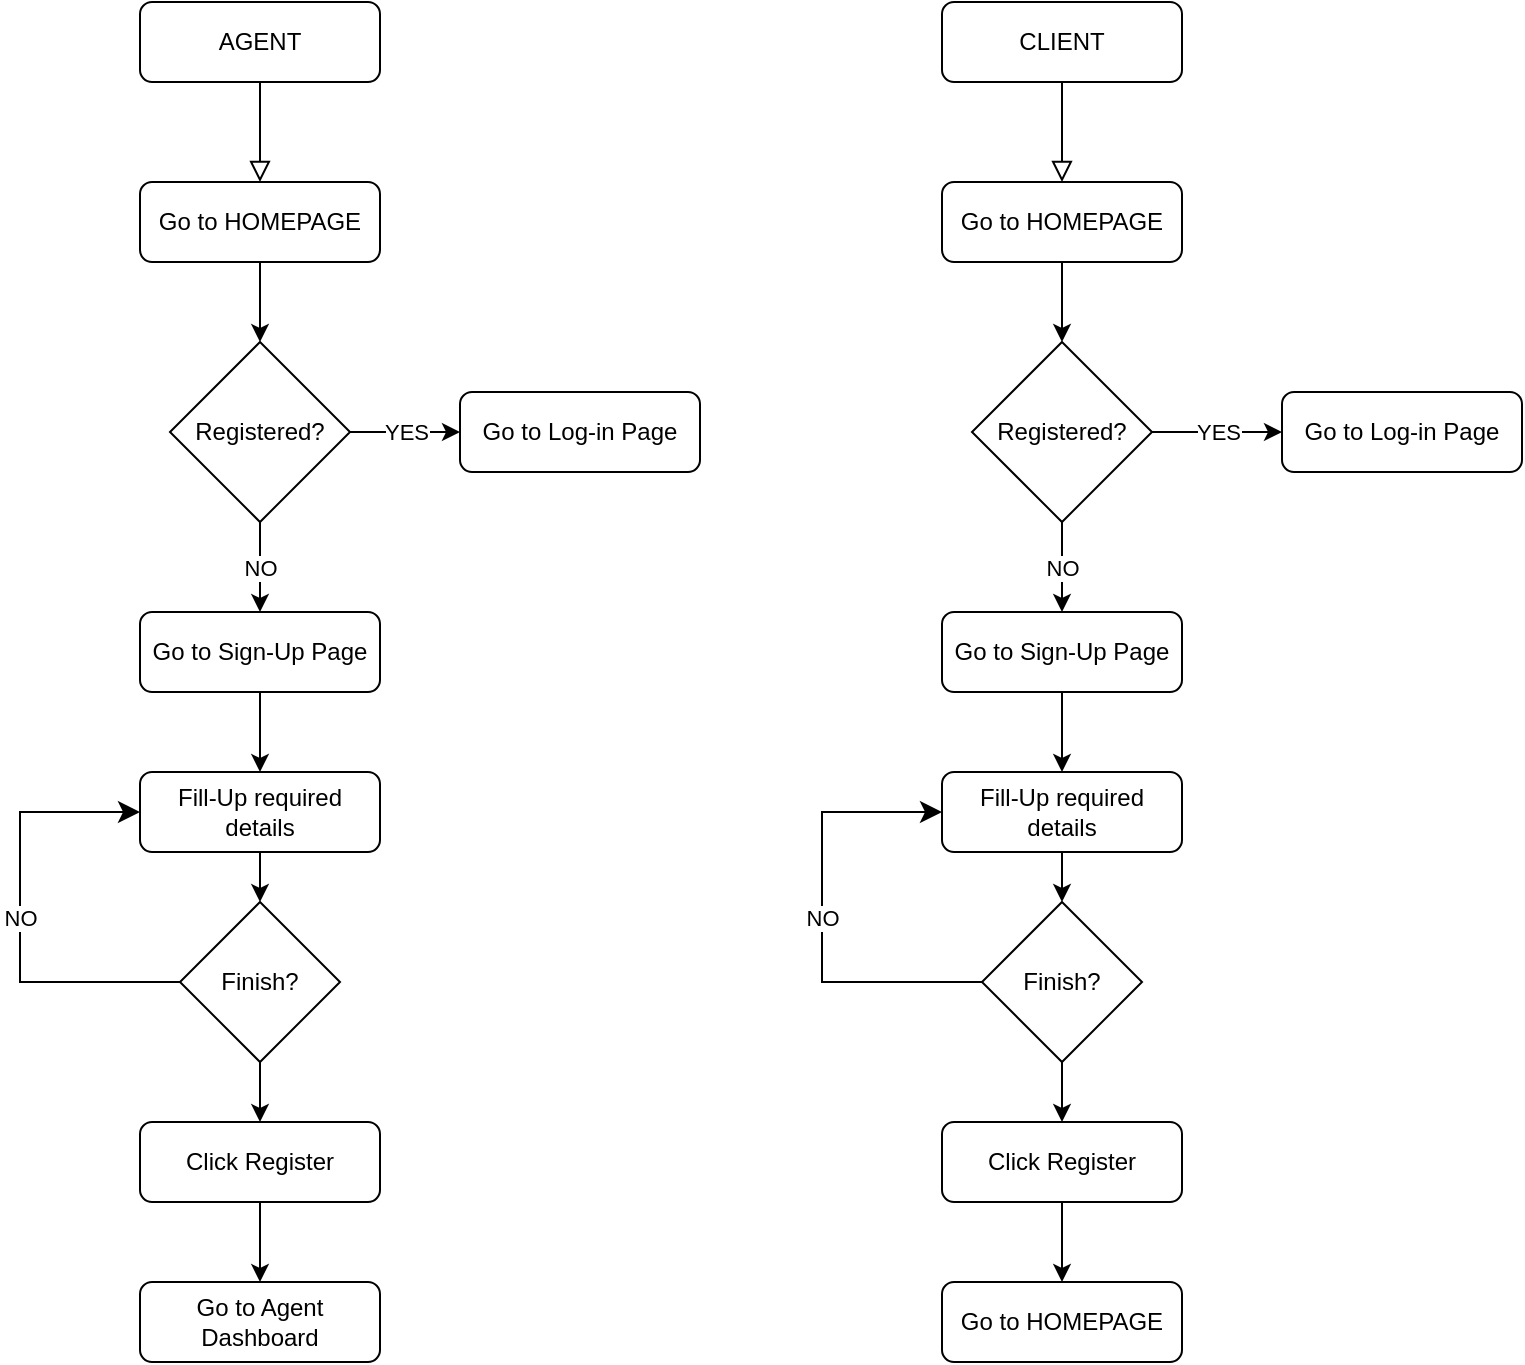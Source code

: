 <mxfile version="21.2.4" type="device">
  <diagram id="C5RBs43oDa-KdzZeNtuy" name="Page-1">
    <mxGraphModel dx="1120" dy="452" grid="1" gridSize="10" guides="1" tooltips="1" connect="1" arrows="1" fold="1" page="1" pageScale="1" pageWidth="827" pageHeight="1169" math="0" shadow="0">
      <root>
        <mxCell id="WIyWlLk6GJQsqaUBKTNV-0" />
        <mxCell id="WIyWlLk6GJQsqaUBKTNV-1" parent="WIyWlLk6GJQsqaUBKTNV-0" />
        <mxCell id="WIyWlLk6GJQsqaUBKTNV-2" value="" style="rounded=0;html=1;jettySize=auto;orthogonalLoop=1;fontSize=11;endArrow=block;endFill=0;endSize=8;strokeWidth=1;shadow=0;labelBackgroundColor=none;edgeStyle=orthogonalEdgeStyle;" parent="WIyWlLk6GJQsqaUBKTNV-1" source="WIyWlLk6GJQsqaUBKTNV-3" edge="1">
          <mxGeometry relative="1" as="geometry">
            <mxPoint x="170" y="170" as="targetPoint" />
          </mxGeometry>
        </mxCell>
        <mxCell id="WIyWlLk6GJQsqaUBKTNV-3" value="AGENT" style="rounded=1;whiteSpace=wrap;html=1;fontSize=12;glass=0;strokeWidth=1;shadow=0;" parent="WIyWlLk6GJQsqaUBKTNV-1" vertex="1">
          <mxGeometry x="110" y="80" width="120" height="40" as="geometry" />
        </mxCell>
        <mxCell id="ePD_z_ktD3oKvXC0U2cv-2" value="" style="edgeStyle=orthogonalEdgeStyle;rounded=0;orthogonalLoop=1;jettySize=auto;html=1;" edge="1" parent="WIyWlLk6GJQsqaUBKTNV-1" source="ePD_z_ktD3oKvXC0U2cv-0" target="ePD_z_ktD3oKvXC0U2cv-1">
          <mxGeometry relative="1" as="geometry" />
        </mxCell>
        <mxCell id="ePD_z_ktD3oKvXC0U2cv-0" value="Go to HOMEPAGE" style="rounded=1;whiteSpace=wrap;html=1;fontSize=12;glass=0;strokeWidth=1;shadow=0;" vertex="1" parent="WIyWlLk6GJQsqaUBKTNV-1">
          <mxGeometry x="110" y="170" width="120" height="40" as="geometry" />
        </mxCell>
        <mxCell id="ePD_z_ktD3oKvXC0U2cv-4" value="YES" style="edgeStyle=orthogonalEdgeStyle;rounded=0;orthogonalLoop=1;jettySize=auto;html=1;entryX=0;entryY=0.5;entryDx=0;entryDy=0;" edge="1" parent="WIyWlLk6GJQsqaUBKTNV-1" source="ePD_z_ktD3oKvXC0U2cv-1" target="ePD_z_ktD3oKvXC0U2cv-3">
          <mxGeometry relative="1" as="geometry">
            <mxPoint x="280" y="295" as="targetPoint" />
          </mxGeometry>
        </mxCell>
        <mxCell id="ePD_z_ktD3oKvXC0U2cv-7" value="NO" style="edgeStyle=orthogonalEdgeStyle;rounded=0;orthogonalLoop=1;jettySize=auto;html=1;" edge="1" parent="WIyWlLk6GJQsqaUBKTNV-1" source="ePD_z_ktD3oKvXC0U2cv-1" target="ePD_z_ktD3oKvXC0U2cv-5">
          <mxGeometry relative="1" as="geometry" />
        </mxCell>
        <mxCell id="ePD_z_ktD3oKvXC0U2cv-1" value="Registered?" style="rhombus;whiteSpace=wrap;html=1;" vertex="1" parent="WIyWlLk6GJQsqaUBKTNV-1">
          <mxGeometry x="125" y="250" width="90" height="90" as="geometry" />
        </mxCell>
        <mxCell id="ePD_z_ktD3oKvXC0U2cv-3" value="Go to Log-in Page" style="rounded=1;whiteSpace=wrap;html=1;fontSize=12;glass=0;strokeWidth=1;shadow=0;" vertex="1" parent="WIyWlLk6GJQsqaUBKTNV-1">
          <mxGeometry x="270" y="275" width="120" height="40" as="geometry" />
        </mxCell>
        <mxCell id="ePD_z_ktD3oKvXC0U2cv-9" value="" style="edgeStyle=orthogonalEdgeStyle;rounded=0;orthogonalLoop=1;jettySize=auto;html=1;" edge="1" parent="WIyWlLk6GJQsqaUBKTNV-1" source="ePD_z_ktD3oKvXC0U2cv-5" target="ePD_z_ktD3oKvXC0U2cv-8">
          <mxGeometry relative="1" as="geometry" />
        </mxCell>
        <mxCell id="ePD_z_ktD3oKvXC0U2cv-5" value="Go to Sign-Up Page" style="rounded=1;whiteSpace=wrap;html=1;fontSize=12;glass=0;strokeWidth=1;shadow=0;" vertex="1" parent="WIyWlLk6GJQsqaUBKTNV-1">
          <mxGeometry x="110" y="385" width="120" height="40" as="geometry" />
        </mxCell>
        <mxCell id="ePD_z_ktD3oKvXC0U2cv-12" value="" style="edgeStyle=orthogonalEdgeStyle;rounded=0;orthogonalLoop=1;jettySize=auto;html=1;" edge="1" parent="WIyWlLk6GJQsqaUBKTNV-1" source="ePD_z_ktD3oKvXC0U2cv-8" target="ePD_z_ktD3oKvXC0U2cv-10">
          <mxGeometry relative="1" as="geometry" />
        </mxCell>
        <mxCell id="ePD_z_ktD3oKvXC0U2cv-8" value="Fill-Up required details" style="rounded=1;whiteSpace=wrap;html=1;fontSize=12;glass=0;strokeWidth=1;shadow=0;" vertex="1" parent="WIyWlLk6GJQsqaUBKTNV-1">
          <mxGeometry x="110" y="465" width="120" height="40" as="geometry" />
        </mxCell>
        <mxCell id="ePD_z_ktD3oKvXC0U2cv-13" value="" style="edgeStyle=orthogonalEdgeStyle;rounded=0;orthogonalLoop=1;jettySize=auto;html=1;" edge="1" parent="WIyWlLk6GJQsqaUBKTNV-1" source="ePD_z_ktD3oKvXC0U2cv-10" target="ePD_z_ktD3oKvXC0U2cv-11">
          <mxGeometry relative="1" as="geometry" />
        </mxCell>
        <mxCell id="ePD_z_ktD3oKvXC0U2cv-10" value="Finish?" style="rhombus;whiteSpace=wrap;html=1;" vertex="1" parent="WIyWlLk6GJQsqaUBKTNV-1">
          <mxGeometry x="130" y="530" width="80" height="80" as="geometry" />
        </mxCell>
        <mxCell id="ePD_z_ktD3oKvXC0U2cv-15" value="" style="edgeStyle=orthogonalEdgeStyle;rounded=0;orthogonalLoop=1;jettySize=auto;html=1;" edge="1" parent="WIyWlLk6GJQsqaUBKTNV-1" source="ePD_z_ktD3oKvXC0U2cv-11" target="ePD_z_ktD3oKvXC0U2cv-14">
          <mxGeometry relative="1" as="geometry" />
        </mxCell>
        <mxCell id="ePD_z_ktD3oKvXC0U2cv-11" value="Click Register" style="rounded=1;whiteSpace=wrap;html=1;fontSize=12;glass=0;strokeWidth=1;shadow=0;" vertex="1" parent="WIyWlLk6GJQsqaUBKTNV-1">
          <mxGeometry x="110" y="640" width="120" height="40" as="geometry" />
        </mxCell>
        <mxCell id="ePD_z_ktD3oKvXC0U2cv-14" value="Go to Agent Dashboard" style="rounded=1;whiteSpace=wrap;html=1;fontSize=12;glass=0;strokeWidth=1;shadow=0;" vertex="1" parent="WIyWlLk6GJQsqaUBKTNV-1">
          <mxGeometry x="110" y="720" width="120" height="40" as="geometry" />
        </mxCell>
        <mxCell id="ePD_z_ktD3oKvXC0U2cv-16" value="NO" style="edgeStyle=elbowEdgeStyle;elbow=horizontal;endArrow=classic;html=1;curved=0;rounded=0;endSize=8;startSize=8;exitX=0;exitY=0.5;exitDx=0;exitDy=0;entryX=0;entryY=0.5;entryDx=0;entryDy=0;" edge="1" parent="WIyWlLk6GJQsqaUBKTNV-1" source="ePD_z_ktD3oKvXC0U2cv-10" target="ePD_z_ktD3oKvXC0U2cv-8">
          <mxGeometry width="50" height="50" relative="1" as="geometry">
            <mxPoint x="340" y="640" as="sourcePoint" />
            <mxPoint x="390" y="590" as="targetPoint" />
            <Array as="points">
              <mxPoint x="50" y="530" />
            </Array>
          </mxGeometry>
        </mxCell>
        <mxCell id="ePD_z_ktD3oKvXC0U2cv-17" value="" style="rounded=0;html=1;jettySize=auto;orthogonalLoop=1;fontSize=11;endArrow=block;endFill=0;endSize=8;strokeWidth=1;shadow=0;labelBackgroundColor=none;edgeStyle=orthogonalEdgeStyle;" edge="1" parent="WIyWlLk6GJQsqaUBKTNV-1" source="ePD_z_ktD3oKvXC0U2cv-18">
          <mxGeometry relative="1" as="geometry">
            <mxPoint x="571" y="170" as="targetPoint" />
          </mxGeometry>
        </mxCell>
        <mxCell id="ePD_z_ktD3oKvXC0U2cv-18" value="CLIENT" style="rounded=1;whiteSpace=wrap;html=1;fontSize=12;glass=0;strokeWidth=1;shadow=0;" vertex="1" parent="WIyWlLk6GJQsqaUBKTNV-1">
          <mxGeometry x="511" y="80" width="120" height="40" as="geometry" />
        </mxCell>
        <mxCell id="ePD_z_ktD3oKvXC0U2cv-19" value="" style="edgeStyle=orthogonalEdgeStyle;rounded=0;orthogonalLoop=1;jettySize=auto;html=1;" edge="1" parent="WIyWlLk6GJQsqaUBKTNV-1" source="ePD_z_ktD3oKvXC0U2cv-20" target="ePD_z_ktD3oKvXC0U2cv-23">
          <mxGeometry relative="1" as="geometry" />
        </mxCell>
        <mxCell id="ePD_z_ktD3oKvXC0U2cv-20" value="Go to HOMEPAGE" style="rounded=1;whiteSpace=wrap;html=1;fontSize=12;glass=0;strokeWidth=1;shadow=0;" vertex="1" parent="WIyWlLk6GJQsqaUBKTNV-1">
          <mxGeometry x="511" y="170" width="120" height="40" as="geometry" />
        </mxCell>
        <mxCell id="ePD_z_ktD3oKvXC0U2cv-21" value="YES" style="edgeStyle=orthogonalEdgeStyle;rounded=0;orthogonalLoop=1;jettySize=auto;html=1;" edge="1" parent="WIyWlLk6GJQsqaUBKTNV-1" source="ePD_z_ktD3oKvXC0U2cv-23" target="ePD_z_ktD3oKvXC0U2cv-24">
          <mxGeometry relative="1" as="geometry" />
        </mxCell>
        <mxCell id="ePD_z_ktD3oKvXC0U2cv-22" value="NO" style="edgeStyle=orthogonalEdgeStyle;rounded=0;orthogonalLoop=1;jettySize=auto;html=1;" edge="1" parent="WIyWlLk6GJQsqaUBKTNV-1" source="ePD_z_ktD3oKvXC0U2cv-23" target="ePD_z_ktD3oKvXC0U2cv-26">
          <mxGeometry relative="1" as="geometry" />
        </mxCell>
        <mxCell id="ePD_z_ktD3oKvXC0U2cv-23" value="Registered?" style="rhombus;whiteSpace=wrap;html=1;" vertex="1" parent="WIyWlLk6GJQsqaUBKTNV-1">
          <mxGeometry x="526" y="250" width="90" height="90" as="geometry" />
        </mxCell>
        <mxCell id="ePD_z_ktD3oKvXC0U2cv-24" value="Go to Log-in Page" style="rounded=1;whiteSpace=wrap;html=1;fontSize=12;glass=0;strokeWidth=1;shadow=0;" vertex="1" parent="WIyWlLk6GJQsqaUBKTNV-1">
          <mxGeometry x="681" y="275" width="120" height="40" as="geometry" />
        </mxCell>
        <mxCell id="ePD_z_ktD3oKvXC0U2cv-25" value="" style="edgeStyle=orthogonalEdgeStyle;rounded=0;orthogonalLoop=1;jettySize=auto;html=1;" edge="1" parent="WIyWlLk6GJQsqaUBKTNV-1" source="ePD_z_ktD3oKvXC0U2cv-26" target="ePD_z_ktD3oKvXC0U2cv-28">
          <mxGeometry relative="1" as="geometry" />
        </mxCell>
        <mxCell id="ePD_z_ktD3oKvXC0U2cv-26" value="Go to Sign-Up Page" style="rounded=1;whiteSpace=wrap;html=1;fontSize=12;glass=0;strokeWidth=1;shadow=0;" vertex="1" parent="WIyWlLk6GJQsqaUBKTNV-1">
          <mxGeometry x="511" y="385" width="120" height="40" as="geometry" />
        </mxCell>
        <mxCell id="ePD_z_ktD3oKvXC0U2cv-27" value="" style="edgeStyle=orthogonalEdgeStyle;rounded=0;orthogonalLoop=1;jettySize=auto;html=1;" edge="1" parent="WIyWlLk6GJQsqaUBKTNV-1" source="ePD_z_ktD3oKvXC0U2cv-28" target="ePD_z_ktD3oKvXC0U2cv-30">
          <mxGeometry relative="1" as="geometry" />
        </mxCell>
        <mxCell id="ePD_z_ktD3oKvXC0U2cv-28" value="Fill-Up required details" style="rounded=1;whiteSpace=wrap;html=1;fontSize=12;glass=0;strokeWidth=1;shadow=0;" vertex="1" parent="WIyWlLk6GJQsqaUBKTNV-1">
          <mxGeometry x="511" y="465" width="120" height="40" as="geometry" />
        </mxCell>
        <mxCell id="ePD_z_ktD3oKvXC0U2cv-29" value="" style="edgeStyle=orthogonalEdgeStyle;rounded=0;orthogonalLoop=1;jettySize=auto;html=1;" edge="1" parent="WIyWlLk6GJQsqaUBKTNV-1" source="ePD_z_ktD3oKvXC0U2cv-30" target="ePD_z_ktD3oKvXC0U2cv-32">
          <mxGeometry relative="1" as="geometry" />
        </mxCell>
        <mxCell id="ePD_z_ktD3oKvXC0U2cv-30" value="Finish?" style="rhombus;whiteSpace=wrap;html=1;" vertex="1" parent="WIyWlLk6GJQsqaUBKTNV-1">
          <mxGeometry x="531" y="530" width="80" height="80" as="geometry" />
        </mxCell>
        <mxCell id="ePD_z_ktD3oKvXC0U2cv-31" value="" style="edgeStyle=orthogonalEdgeStyle;rounded=0;orthogonalLoop=1;jettySize=auto;html=1;" edge="1" parent="WIyWlLk6GJQsqaUBKTNV-1" source="ePD_z_ktD3oKvXC0U2cv-32" target="ePD_z_ktD3oKvXC0U2cv-33">
          <mxGeometry relative="1" as="geometry" />
        </mxCell>
        <mxCell id="ePD_z_ktD3oKvXC0U2cv-32" value="Click Register" style="rounded=1;whiteSpace=wrap;html=1;fontSize=12;glass=0;strokeWidth=1;shadow=0;" vertex="1" parent="WIyWlLk6GJQsqaUBKTNV-1">
          <mxGeometry x="511" y="640" width="120" height="40" as="geometry" />
        </mxCell>
        <mxCell id="ePD_z_ktD3oKvXC0U2cv-33" value="Go to HOMEPAGE" style="rounded=1;whiteSpace=wrap;html=1;fontSize=12;glass=0;strokeWidth=1;shadow=0;" vertex="1" parent="WIyWlLk6GJQsqaUBKTNV-1">
          <mxGeometry x="511" y="720" width="120" height="40" as="geometry" />
        </mxCell>
        <mxCell id="ePD_z_ktD3oKvXC0U2cv-34" value="NO" style="edgeStyle=elbowEdgeStyle;elbow=horizontal;endArrow=classic;html=1;curved=0;rounded=0;endSize=8;startSize=8;exitX=0;exitY=0.5;exitDx=0;exitDy=0;entryX=0;entryY=0.5;entryDx=0;entryDy=0;" edge="1" parent="WIyWlLk6GJQsqaUBKTNV-1" source="ePD_z_ktD3oKvXC0U2cv-30" target="ePD_z_ktD3oKvXC0U2cv-28">
          <mxGeometry width="50" height="50" relative="1" as="geometry">
            <mxPoint x="741" y="640" as="sourcePoint" />
            <mxPoint x="791" y="590" as="targetPoint" />
            <Array as="points">
              <mxPoint x="451" y="530" />
            </Array>
          </mxGeometry>
        </mxCell>
      </root>
    </mxGraphModel>
  </diagram>
</mxfile>
